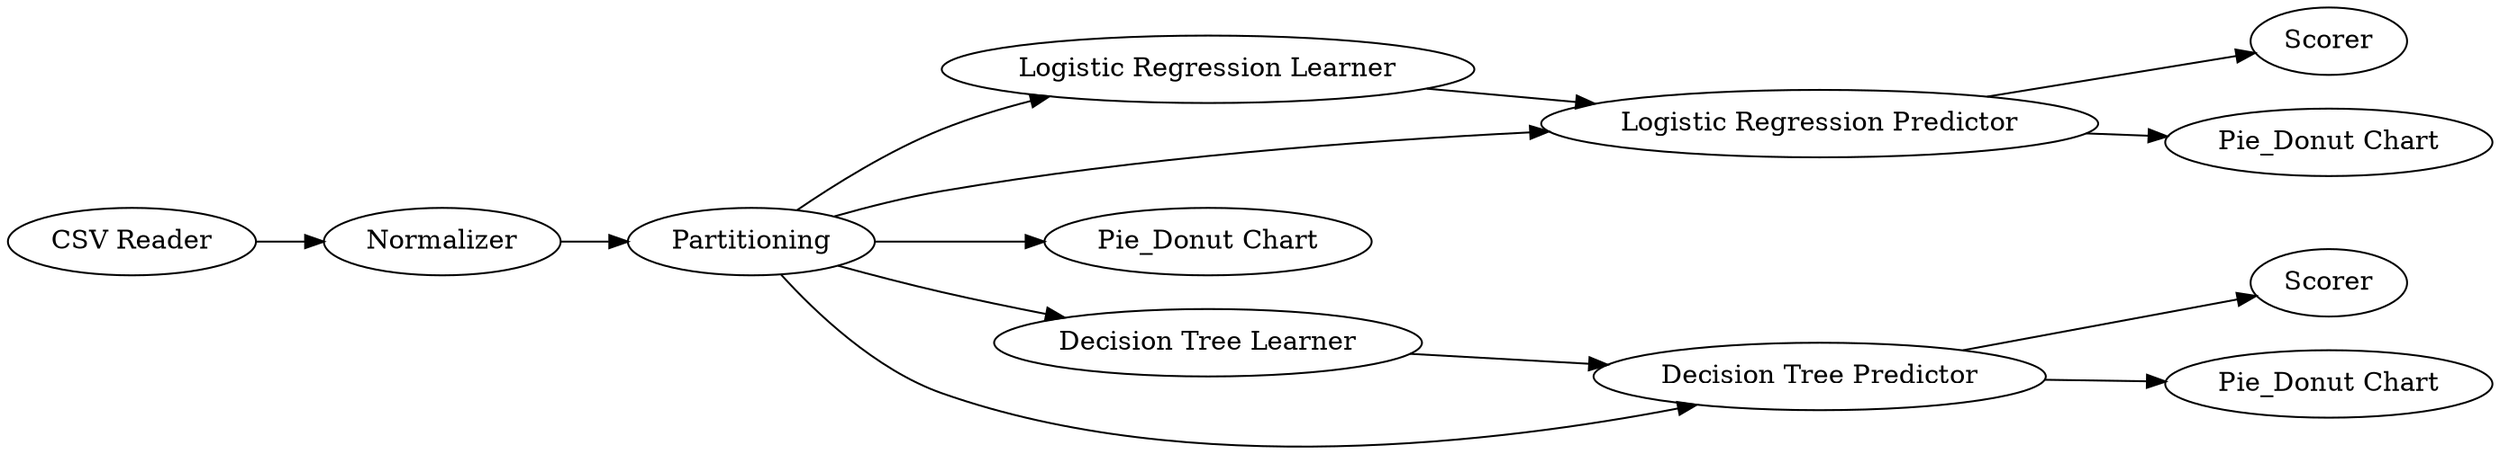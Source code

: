 digraph {
	1 [label="CSV Reader"]
	2 [label=Normalizer]
	3 [label=Partitioning]
	4 [label="Logistic Regression Learner"]
	5 [label="Logistic Regression Predictor"]
	6 [label="Pie_Donut Chart"]
	7 [label=Scorer]
	8 [label="Pie_Donut Chart"]
	9 [label="Decision Tree Learner"]
	10 [label="Decision Tree Predictor"]
	11 [label=Scorer]
	12 [label="Pie_Donut Chart"]
	1 -> 2
	2 -> 3
	3 -> 6
	3 -> 5
	3 -> 4
	3 -> 10
	3 -> 9
	4 -> 5
	5 -> 7
	5 -> 8
	9 -> 10
	10 -> 11
	10 -> 12
	rankdir=LR
}
